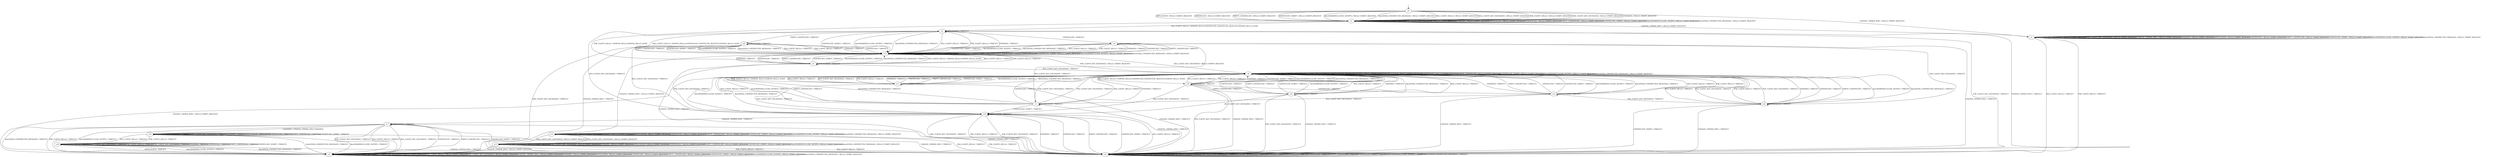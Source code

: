 digraph h10 {
s0 [label="s0"];
s1 [label="s1"];
s2 [label="s2"];
s3 [label="s3"];
s4 [label="s4"];
s5 [label="s5"];
s6 [label="s6"];
s8 [label="s8"];
s13 [label="s13"];
s16 [label="s16"];
s20 [label="s20"];
s7 [label="s7"];
s9 [label="s9"];
s10 [label="s10"];
s11 [label="s11"];
s14 [label="s14"];
s17 [label="s17"];
s22 [label="s22"];
s12 [label="s12"];
s15 [label="s15"];
s18 [label="s18"];
s21 [label="s21"];
s19 [label="s19"];
s0 -> s1 [label="RSA_CLIENT_HELLO / HELLO_VERIFY_REQUEST"];
s0 -> s1 [label="RSA_CLIENT_KEY_EXCHANGE / HELLO_VERIFY_REQUEST"];
s0 -> s1 [label="PSK_CLIENT_HELLO / HELLO_VERIFY_REQUEST"];
s0 -> s1 [label="PSK_CLIENT_KEY_EXCHANGE / HELLO_VERIFY_REQUEST"];
s0 -> s2 [label="CHANGE_CIPHER_SPEC / HELLO_VERIFY_REQUEST"];
s0 -> s1 [label="FINISHED / HELLO_VERIFY_REQUEST"];
s0 -> s1 [label="APPLICATION / HELLO_VERIFY_REQUEST"];
s0 -> s1 [label="CERTIFICATE / HELLO_VERIFY_REQUEST"];
s0 -> s1 [label="EMPTY_CERTIFICATE / HELLO_VERIFY_REQUEST"];
s0 -> s1 [label="CERTIFICATE_VERIFY / HELLO_VERIFY_REQUEST"];
s0 -> s1 [label="Alert(WARNING,CLOSE_NOTIFY) / HELLO_VERIFY_REQUEST"];
s0 -> s1 [label="Alert(FATAL,UNEXPECTED_MESSAGE) / HELLO_VERIFY_REQUEST"];
s1 -> s3 [label="RSA_CLIENT_HELLO / SERVER_HELLO,CERTIFICATE,CERTIFICATE_REQUEST,SERVER_HELLO_DONE"];
s1 -> s1 [label="RSA_CLIENT_KEY_EXCHANGE / HELLO_VERIFY_REQUEST"];
s1 -> s5 [label="PSK_CLIENT_HELLO / SERVER_HELLO,SERVER_HELLO_DONE"];
s1 -> s1 [label="PSK_CLIENT_KEY_EXCHANGE / HELLO_VERIFY_REQUEST"];
s1 -> s2 [label="CHANGE_CIPHER_SPEC / HELLO_VERIFY_REQUEST"];
s1 -> s1 [label="FINISHED / HELLO_VERIFY_REQUEST"];
s1 -> s1 [label="APPLICATION / HELLO_VERIFY_REQUEST"];
s1 -> s1 [label="CERTIFICATE / HELLO_VERIFY_REQUEST"];
s1 -> s1 [label="EMPTY_CERTIFICATE / HELLO_VERIFY_REQUEST"];
s1 -> s1 [label="CERTIFICATE_VERIFY / HELLO_VERIFY_REQUEST"];
s1 -> s1 [label="Alert(WARNING,CLOSE_NOTIFY) / HELLO_VERIFY_REQUEST"];
s1 -> s1 [label="Alert(FATAL,UNEXPECTED_MESSAGE) / HELLO_VERIFY_REQUEST"];
s2 -> s4 [label="RSA_CLIENT_HELLO / TIMEOUT"];
s2 -> s2 [label="RSA_CLIENT_KEY_EXCHANGE / HELLO_VERIFY_REQUEST"];
s2 -> s4 [label="PSK_CLIENT_HELLO / TIMEOUT"];
s2 -> s2 [label="PSK_CLIENT_KEY_EXCHANGE / HELLO_VERIFY_REQUEST"];
s2 -> s2 [label="CHANGE_CIPHER_SPEC / HELLO_VERIFY_REQUEST"];
s2 -> s2 [label="FINISHED / HELLO_VERIFY_REQUEST"];
s2 -> s2 [label="APPLICATION / HELLO_VERIFY_REQUEST"];
s2 -> s2 [label="CERTIFICATE / HELLO_VERIFY_REQUEST"];
s2 -> s2 [label="EMPTY_CERTIFICATE / HELLO_VERIFY_REQUEST"];
s2 -> s2 [label="CERTIFICATE_VERIFY / HELLO_VERIFY_REQUEST"];
s2 -> s2 [label="Alert(WARNING,CLOSE_NOTIFY) / HELLO_VERIFY_REQUEST"];
s2 -> s2 [label="Alert(FATAL,UNEXPECTED_MESSAGE) / HELLO_VERIFY_REQUEST"];
s3 -> s13 [label="RSA_CLIENT_HELLO / TIMEOUT"];
s3 -> s16 [label="RSA_CLIENT_KEY_EXCHANGE / TIMEOUT"];
s3 -> s13 [label="PSK_CLIENT_HELLO / TIMEOUT"];
s3 -> s4 [label="PSK_CLIENT_KEY_EXCHANGE / TIMEOUT"];
s3 -> s4 [label="CHANGE_CIPHER_SPEC / TIMEOUT"];
s3 -> s13 [label="FINISHED / TIMEOUT"];
s3 -> s3 [label="APPLICATION / TIMEOUT"];
s3 -> s6 [label="CERTIFICATE / TIMEOUT"];
s3 -> s20 [label="EMPTY_CERTIFICATE / TIMEOUT"];
s3 -> s13 [label="CERTIFICATE_VERIFY / TIMEOUT"];
s3 -> s13 [label="Alert(WARNING,CLOSE_NOTIFY) / TIMEOUT"];
s3 -> s13 [label="Alert(FATAL,UNEXPECTED_MESSAGE) / TIMEOUT"];
s4 -> s4 [label="RSA_CLIENT_HELLO / TIMEOUT"];
s4 -> s4 [label="RSA_CLIENT_KEY_EXCHANGE / TIMEOUT"];
s4 -> s4 [label="PSK_CLIENT_HELLO / TIMEOUT"];
s4 -> s4 [label="PSK_CLIENT_KEY_EXCHANGE / TIMEOUT"];
s4 -> s4 [label="CHANGE_CIPHER_SPEC / TIMEOUT"];
s4 -> s4 [label="FINISHED / TIMEOUT"];
s4 -> s4 [label="APPLICATION / TIMEOUT"];
s4 -> s4 [label="CERTIFICATE / TIMEOUT"];
s4 -> s4 [label="EMPTY_CERTIFICATE / TIMEOUT"];
s4 -> s4 [label="CERTIFICATE_VERIFY / TIMEOUT"];
s4 -> s4 [label="Alert(WARNING,CLOSE_NOTIFY) / TIMEOUT"];
s4 -> s4 [label="Alert(FATAL,UNEXPECTED_MESSAGE) / TIMEOUT"];
s5 -> s13 [label="RSA_CLIENT_HELLO / TIMEOUT"];
s5 -> s8 [label="RSA_CLIENT_KEY_EXCHANGE / TIMEOUT"];
s5 -> s13 [label="PSK_CLIENT_HELLO / TIMEOUT"];
s5 -> s16 [label="PSK_CLIENT_KEY_EXCHANGE / TIMEOUT"];
s5 -> s4 [label="CHANGE_CIPHER_SPEC / TIMEOUT"];
s5 -> s13 [label="FINISHED / TIMEOUT"];
s5 -> s5 [label="APPLICATION / TIMEOUT"];
s5 -> s13 [label="CERTIFICATE / TIMEOUT"];
s5 -> s13 [label="EMPTY_CERTIFICATE / TIMEOUT"];
s5 -> s13 [label="CERTIFICATE_VERIFY / TIMEOUT"];
s5 -> s13 [label="Alert(WARNING,CLOSE_NOTIFY) / TIMEOUT"];
s5 -> s13 [label="Alert(FATAL,UNEXPECTED_MESSAGE) / TIMEOUT"];
s6 -> s13 [label="RSA_CLIENT_HELLO / TIMEOUT"];
s6 -> s7 [label="RSA_CLIENT_KEY_EXCHANGE / TIMEOUT"];
s6 -> s13 [label="PSK_CLIENT_HELLO / TIMEOUT"];
s6 -> s22 [label="PSK_CLIENT_KEY_EXCHANGE / TIMEOUT"];
s6 -> s4 [label="CHANGE_CIPHER_SPEC / TIMEOUT"];
s6 -> s13 [label="FINISHED / TIMEOUT"];
s6 -> s6 [label="APPLICATION / TIMEOUT"];
s6 -> s13 [label="CERTIFICATE / TIMEOUT"];
s6 -> s13 [label="EMPTY_CERTIFICATE / TIMEOUT"];
s6 -> s13 [label="CERTIFICATE_VERIFY / TIMEOUT"];
s6 -> s13 [label="Alert(WARNING,CLOSE_NOTIFY) / TIMEOUT"];
s6 -> s13 [label="Alert(FATAL,UNEXPECTED_MESSAGE) / TIMEOUT"];
s8 -> s10 [label="RSA_CLIENT_HELLO / SERVER_HELLO,CERTIFICATE,CERTIFICATE_REQUEST,SERVER_HELLO_DONE"];
s8 -> s8 [label="RSA_CLIENT_KEY_EXCHANGE / HELLO_VERIFY_REQUEST"];
s8 -> s11 [label="PSK_CLIENT_HELLO / SERVER_HELLO,SERVER_HELLO_DONE"];
s8 -> s8 [label="PSK_CLIENT_KEY_EXCHANGE / HELLO_VERIFY_REQUEST"];
s8 -> s9 [label="CHANGE_CIPHER_SPEC / HELLO_VERIFY_REQUEST"];
s8 -> s8 [label="FINISHED / HELLO_VERIFY_REQUEST"];
s8 -> s8 [label="APPLICATION / HELLO_VERIFY_REQUEST"];
s8 -> s8 [label="CERTIFICATE / HELLO_VERIFY_REQUEST"];
s8 -> s8 [label="EMPTY_CERTIFICATE / HELLO_VERIFY_REQUEST"];
s8 -> s8 [label="CERTIFICATE_VERIFY / HELLO_VERIFY_REQUEST"];
s8 -> s8 [label="Alert(WARNING,CLOSE_NOTIFY) / HELLO_VERIFY_REQUEST"];
s8 -> s8 [label="Alert(FATAL,UNEXPECTED_MESSAGE) / HELLO_VERIFY_REQUEST"];
s13 -> s3 [label="RSA_CLIENT_HELLO / SERVER_HELLO,CERTIFICATE,CERTIFICATE_REQUEST,SERVER_HELLO_DONE"];
s13 -> s8 [label="RSA_CLIENT_KEY_EXCHANGE / HELLO_VERIFY_REQUEST"];
s13 -> s5 [label="PSK_CLIENT_HELLO / SERVER_HELLO,SERVER_HELLO_DONE"];
s13 -> s8 [label="PSK_CLIENT_KEY_EXCHANGE / HELLO_VERIFY_REQUEST"];
s13 -> s14 [label="CHANGE_CIPHER_SPEC / HELLO_VERIFY_REQUEST"];
s13 -> s13 [label="FINISHED / HELLO_VERIFY_REQUEST"];
s13 -> s13 [label="APPLICATION / HELLO_VERIFY_REQUEST"];
s13 -> s13 [label="CERTIFICATE / HELLO_VERIFY_REQUEST"];
s13 -> s13 [label="EMPTY_CERTIFICATE / HELLO_VERIFY_REQUEST"];
s13 -> s13 [label="CERTIFICATE_VERIFY / HELLO_VERIFY_REQUEST"];
s13 -> s13 [label="Alert(WARNING,CLOSE_NOTIFY) / HELLO_VERIFY_REQUEST"];
s13 -> s13 [label="Alert(FATAL,UNEXPECTED_MESSAGE) / HELLO_VERIFY_REQUEST"];
s16 -> s4 [label="RSA_CLIENT_HELLO / TIMEOUT"];
s16 -> s4 [label="RSA_CLIENT_KEY_EXCHANGE / TIMEOUT"];
s16 -> s4 [label="PSK_CLIENT_HELLO / TIMEOUT"];
s16 -> s4 [label="PSK_CLIENT_KEY_EXCHANGE / TIMEOUT"];
s16 -> s17 [label="CHANGE_CIPHER_SPEC / TIMEOUT"];
s16 -> s4 [label="FINISHED / TIMEOUT"];
s16 -> s16 [label="APPLICATION / TIMEOUT"];
s16 -> s4 [label="CERTIFICATE / TIMEOUT"];
s16 -> s4 [label="EMPTY_CERTIFICATE / TIMEOUT"];
s16 -> s4 [label="CERTIFICATE_VERIFY / TIMEOUT"];
s16 -> s8 [label="Alert(WARNING,CLOSE_NOTIFY) / TIMEOUT"];
s16 -> s8 [label="Alert(FATAL,UNEXPECTED_MESSAGE) / TIMEOUT"];
s20 -> s13 [label="RSA_CLIENT_HELLO / TIMEOUT"];
s20 -> s16 [label="RSA_CLIENT_KEY_EXCHANGE / TIMEOUT"];
s20 -> s13 [label="PSK_CLIENT_HELLO / TIMEOUT"];
s20 -> s4 [label="PSK_CLIENT_KEY_EXCHANGE / TIMEOUT"];
s20 -> s4 [label="CHANGE_CIPHER_SPEC / TIMEOUT"];
s20 -> s13 [label="FINISHED / TIMEOUT"];
s20 -> s20 [label="APPLICATION / TIMEOUT"];
s20 -> s13 [label="CERTIFICATE / TIMEOUT"];
s20 -> s13 [label="EMPTY_CERTIFICATE / TIMEOUT"];
s20 -> s13 [label="CERTIFICATE_VERIFY / TIMEOUT"];
s20 -> s13 [label="Alert(WARNING,CLOSE_NOTIFY) / TIMEOUT"];
s20 -> s13 [label="Alert(FATAL,UNEXPECTED_MESSAGE) / TIMEOUT"];
s7 -> s8 [label="RSA_CLIENT_HELLO / TIMEOUT"];
s7 -> s8 [label="RSA_CLIENT_KEY_EXCHANGE / TIMEOUT"];
s7 -> s8 [label="PSK_CLIENT_HELLO / TIMEOUT"];
s7 -> s8 [label="PSK_CLIENT_KEY_EXCHANGE / TIMEOUT"];
s7 -> s4 [label="CHANGE_CIPHER_SPEC / TIMEOUT"];
s7 -> s8 [label="FINISHED / TIMEOUT"];
s7 -> s7 [label="APPLICATION / TIMEOUT"];
s7 -> s8 [label="CERTIFICATE / TIMEOUT"];
s7 -> s8 [label="EMPTY_CERTIFICATE / TIMEOUT"];
s7 -> s16 [label="CERTIFICATE_VERIFY / TIMEOUT"];
s7 -> s8 [label="Alert(WARNING,CLOSE_NOTIFY) / TIMEOUT"];
s7 -> s8 [label="Alert(FATAL,UNEXPECTED_MESSAGE) / TIMEOUT"];
s9 -> s9 [label="RSA_CLIENT_HELLO / HELLO_VERIFY_REQUEST"];
s9 -> s9 [label="RSA_CLIENT_KEY_EXCHANGE / HELLO_VERIFY_REQUEST"];
s9 -> s9 [label="PSK_CLIENT_HELLO / HELLO_VERIFY_REQUEST"];
s9 -> s9 [label="PSK_CLIENT_KEY_EXCHANGE / HELLO_VERIFY_REQUEST"];
s9 -> s9 [label="CHANGE_CIPHER_SPEC / HELLO_VERIFY_REQUEST"];
s9 -> s9 [label="FINISHED / HELLO_VERIFY_REQUEST"];
s9 -> s9 [label="APPLICATION / HELLO_VERIFY_REQUEST"];
s9 -> s9 [label="CERTIFICATE / HELLO_VERIFY_REQUEST"];
s9 -> s9 [label="EMPTY_CERTIFICATE / HELLO_VERIFY_REQUEST"];
s9 -> s9 [label="CERTIFICATE_VERIFY / HELLO_VERIFY_REQUEST"];
s9 -> s9 [label="Alert(WARNING,CLOSE_NOTIFY) / HELLO_VERIFY_REQUEST"];
s9 -> s9 [label="Alert(FATAL,UNEXPECTED_MESSAGE) / HELLO_VERIFY_REQUEST"];
s10 -> s8 [label="RSA_CLIENT_HELLO / TIMEOUT"];
s10 -> s16 [label="RSA_CLIENT_KEY_EXCHANGE / TIMEOUT"];
s10 -> s8 [label="PSK_CLIENT_HELLO / TIMEOUT"];
s10 -> s4 [label="PSK_CLIENT_KEY_EXCHANGE / TIMEOUT"];
s10 -> s4 [label="CHANGE_CIPHER_SPEC / TIMEOUT"];
s10 -> s8 [label="FINISHED / TIMEOUT"];
s10 -> s10 [label="APPLICATION / TIMEOUT"];
s10 -> s12 [label="CERTIFICATE / TIMEOUT"];
s10 -> s21 [label="EMPTY_CERTIFICATE / TIMEOUT"];
s10 -> s8 [label="CERTIFICATE_VERIFY / TIMEOUT"];
s10 -> s8 [label="Alert(WARNING,CLOSE_NOTIFY) / TIMEOUT"];
s10 -> s8 [label="Alert(FATAL,UNEXPECTED_MESSAGE) / TIMEOUT"];
s11 -> s8 [label="RSA_CLIENT_HELLO / TIMEOUT"];
s11 -> s8 [label="RSA_CLIENT_KEY_EXCHANGE / TIMEOUT"];
s11 -> s8 [label="PSK_CLIENT_HELLO / TIMEOUT"];
s11 -> s16 [label="PSK_CLIENT_KEY_EXCHANGE / TIMEOUT"];
s11 -> s4 [label="CHANGE_CIPHER_SPEC / TIMEOUT"];
s11 -> s8 [label="FINISHED / TIMEOUT"];
s11 -> s11 [label="APPLICATION / TIMEOUT"];
s11 -> s8 [label="CERTIFICATE / TIMEOUT"];
s11 -> s8 [label="EMPTY_CERTIFICATE / TIMEOUT"];
s11 -> s8 [label="CERTIFICATE_VERIFY / TIMEOUT"];
s11 -> s8 [label="Alert(WARNING,CLOSE_NOTIFY) / TIMEOUT"];
s11 -> s8 [label="Alert(FATAL,UNEXPECTED_MESSAGE) / TIMEOUT"];
s14 -> s4 [label="RSA_CLIENT_HELLO / TIMEOUT"];
s14 -> s15 [label="RSA_CLIENT_KEY_EXCHANGE / HELLO_VERIFY_REQUEST"];
s14 -> s4 [label="PSK_CLIENT_HELLO / TIMEOUT"];
s14 -> s15 [label="PSK_CLIENT_KEY_EXCHANGE / HELLO_VERIFY_REQUEST"];
s14 -> s14 [label="CHANGE_CIPHER_SPEC / HELLO_VERIFY_REQUEST"];
s14 -> s14 [label="FINISHED / HELLO_VERIFY_REQUEST"];
s14 -> s14 [label="APPLICATION / HELLO_VERIFY_REQUEST"];
s14 -> s14 [label="CERTIFICATE / HELLO_VERIFY_REQUEST"];
s14 -> s14 [label="EMPTY_CERTIFICATE / HELLO_VERIFY_REQUEST"];
s14 -> s14 [label="CERTIFICATE_VERIFY / HELLO_VERIFY_REQUEST"];
s14 -> s14 [label="Alert(WARNING,CLOSE_NOTIFY) / HELLO_VERIFY_REQUEST"];
s14 -> s14 [label="Alert(FATAL,UNEXPECTED_MESSAGE) / HELLO_VERIFY_REQUEST"];
s17 -> s9 [label="RSA_CLIENT_HELLO / TIMEOUT"];
s17 -> s9 [label="RSA_CLIENT_KEY_EXCHANGE / TIMEOUT"];
s17 -> s9 [label="PSK_CLIENT_HELLO / TIMEOUT"];
s17 -> s9 [label="PSK_CLIENT_KEY_EXCHANGE / TIMEOUT"];
s17 -> s4 [label="CHANGE_CIPHER_SPEC / TIMEOUT"];
s17 -> s18 [label="FINISHED / CHANGE_CIPHER_SPEC,FINISHED"];
s17 -> s17 [label="APPLICATION / TIMEOUT"];
s17 -> s9 [label="CERTIFICATE / TIMEOUT"];
s17 -> s9 [label="EMPTY_CERTIFICATE / TIMEOUT"];
s17 -> s9 [label="CERTIFICATE_VERIFY / TIMEOUT"];
s17 -> s9 [label="Alert(WARNING,CLOSE_NOTIFY) / TIMEOUT"];
s17 -> s9 [label="Alert(FATAL,UNEXPECTED_MESSAGE) / TIMEOUT"];
s22 -> s8 [label="RSA_CLIENT_HELLO / TIMEOUT"];
s22 -> s8 [label="RSA_CLIENT_KEY_EXCHANGE / TIMEOUT"];
s22 -> s8 [label="PSK_CLIENT_HELLO / TIMEOUT"];
s22 -> s8 [label="PSK_CLIENT_KEY_EXCHANGE / TIMEOUT"];
s22 -> s4 [label="CHANGE_CIPHER_SPEC / TIMEOUT"];
s22 -> s8 [label="FINISHED / TIMEOUT"];
s22 -> s22 [label="APPLICATION / TIMEOUT"];
s22 -> s8 [label="CERTIFICATE / TIMEOUT"];
s22 -> s8 [label="EMPTY_CERTIFICATE / TIMEOUT"];
s22 -> s4 [label="CERTIFICATE_VERIFY / TIMEOUT"];
s22 -> s8 [label="Alert(WARNING,CLOSE_NOTIFY) / TIMEOUT"];
s22 -> s8 [label="Alert(FATAL,UNEXPECTED_MESSAGE) / TIMEOUT"];
s12 -> s8 [label="RSA_CLIENT_HELLO / TIMEOUT"];
s12 -> s7 [label="RSA_CLIENT_KEY_EXCHANGE / TIMEOUT"];
s12 -> s8 [label="PSK_CLIENT_HELLO / TIMEOUT"];
s12 -> s22 [label="PSK_CLIENT_KEY_EXCHANGE / TIMEOUT"];
s12 -> s4 [label="CHANGE_CIPHER_SPEC / TIMEOUT"];
s12 -> s8 [label="FINISHED / TIMEOUT"];
s12 -> s12 [label="APPLICATION / TIMEOUT"];
s12 -> s8 [label="CERTIFICATE / TIMEOUT"];
s12 -> s8 [label="EMPTY_CERTIFICATE / TIMEOUT"];
s12 -> s8 [label="CERTIFICATE_VERIFY / TIMEOUT"];
s12 -> s8 [label="Alert(WARNING,CLOSE_NOTIFY) / TIMEOUT"];
s12 -> s8 [label="Alert(FATAL,UNEXPECTED_MESSAGE) / TIMEOUT"];
s15 -> s4 [label="RSA_CLIENT_HELLO / TIMEOUT"];
s15 -> s15 [label="RSA_CLIENT_KEY_EXCHANGE / HELLO_VERIFY_REQUEST"];
s15 -> s4 [label="PSK_CLIENT_HELLO / TIMEOUT"];
s15 -> s15 [label="PSK_CLIENT_KEY_EXCHANGE / HELLO_VERIFY_REQUEST"];
s15 -> s9 [label="CHANGE_CIPHER_SPEC / HELLO_VERIFY_REQUEST"];
s15 -> s15 [label="FINISHED / HELLO_VERIFY_REQUEST"];
s15 -> s15 [label="APPLICATION / HELLO_VERIFY_REQUEST"];
s15 -> s15 [label="CERTIFICATE / HELLO_VERIFY_REQUEST"];
s15 -> s15 [label="EMPTY_CERTIFICATE / HELLO_VERIFY_REQUEST"];
s15 -> s15 [label="CERTIFICATE_VERIFY / HELLO_VERIFY_REQUEST"];
s15 -> s15 [label="Alert(WARNING,CLOSE_NOTIFY) / HELLO_VERIFY_REQUEST"];
s15 -> s15 [label="Alert(FATAL,UNEXPECTED_MESSAGE) / HELLO_VERIFY_REQUEST"];
s18 -> s19 [label="RSA_CLIENT_HELLO / TIMEOUT"];
s18 -> s18 [label="RSA_CLIENT_KEY_EXCHANGE / TIMEOUT"];
s18 -> s19 [label="PSK_CLIENT_HELLO / TIMEOUT"];
s18 -> s18 [label="PSK_CLIENT_KEY_EXCHANGE / TIMEOUT"];
s18 -> s4 [label="CHANGE_CIPHER_SPEC / TIMEOUT"];
s18 -> s18 [label="FINISHED / TIMEOUT"];
s18 -> s18 [label="APPLICATION / APPLICATION"];
s18 -> s18 [label="CERTIFICATE / TIMEOUT"];
s18 -> s18 [label="EMPTY_CERTIFICATE / TIMEOUT"];
s18 -> s18 [label="CERTIFICATE_VERIFY / TIMEOUT"];
s18 -> s9 [label="Alert(WARNING,CLOSE_NOTIFY) / TIMEOUT"];
s18 -> s9 [label="Alert(FATAL,UNEXPECTED_MESSAGE) / TIMEOUT"];
s21 -> s8 [label="RSA_CLIENT_HELLO / TIMEOUT"];
s21 -> s16 [label="RSA_CLIENT_KEY_EXCHANGE / TIMEOUT"];
s21 -> s8 [label="PSK_CLIENT_HELLO / TIMEOUT"];
s21 -> s4 [label="PSK_CLIENT_KEY_EXCHANGE / TIMEOUT"];
s21 -> s4 [label="CHANGE_CIPHER_SPEC / TIMEOUT"];
s21 -> s8 [label="FINISHED / TIMEOUT"];
s21 -> s21 [label="APPLICATION / TIMEOUT"];
s21 -> s8 [label="CERTIFICATE / TIMEOUT"];
s21 -> s8 [label="EMPTY_CERTIFICATE / TIMEOUT"];
s21 -> s8 [label="CERTIFICATE_VERIFY / TIMEOUT"];
s21 -> s8 [label="Alert(WARNING,CLOSE_NOTIFY) / TIMEOUT"];
s21 -> s8 [label="Alert(FATAL,UNEXPECTED_MESSAGE) / TIMEOUT"];
s19 -> s19 [label="RSA_CLIENT_HELLO / TIMEOUT"];
s19 -> s19 [label="RSA_CLIENT_KEY_EXCHANGE / TIMEOUT"];
s19 -> s19 [label="PSK_CLIENT_HELLO / TIMEOUT"];
s19 -> s19 [label="PSK_CLIENT_KEY_EXCHANGE / TIMEOUT"];
s19 -> s4 [label="CHANGE_CIPHER_SPEC / TIMEOUT"];
s19 -> s19 [label="FINISHED / TIMEOUT"];
s19 -> s9 [label="APPLICATION / TIMEOUT"];
s19 -> s19 [label="CERTIFICATE / TIMEOUT"];
s19 -> s19 [label="EMPTY_CERTIFICATE / TIMEOUT"];
s19 -> s19 [label="CERTIFICATE_VERIFY / TIMEOUT"];
s19 -> s9 [label="Alert(WARNING,CLOSE_NOTIFY) / TIMEOUT"];
s19 -> s9 [label="Alert(FATAL,UNEXPECTED_MESSAGE) / TIMEOUT"];
__start0 [shape=none, label=""];
__start0 -> s0 [label=""];
}
